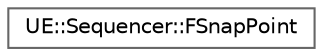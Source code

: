 digraph "Graphical Class Hierarchy"
{
 // INTERACTIVE_SVG=YES
 // LATEX_PDF_SIZE
  bgcolor="transparent";
  edge [fontname=Helvetica,fontsize=10,labelfontname=Helvetica,labelfontsize=10];
  node [fontname=Helvetica,fontsize=10,shape=box,height=0.2,width=0.4];
  rankdir="LR";
  Node0 [id="Node000000",label="UE::Sequencer::FSnapPoint",height=0.2,width=0.4,color="grey40", fillcolor="white", style="filled",URL="$dd/d99/structUE_1_1Sequencer_1_1FSnapPoint.html",tooltip="Structure defining a point to snap to in the sequencer."];
}
